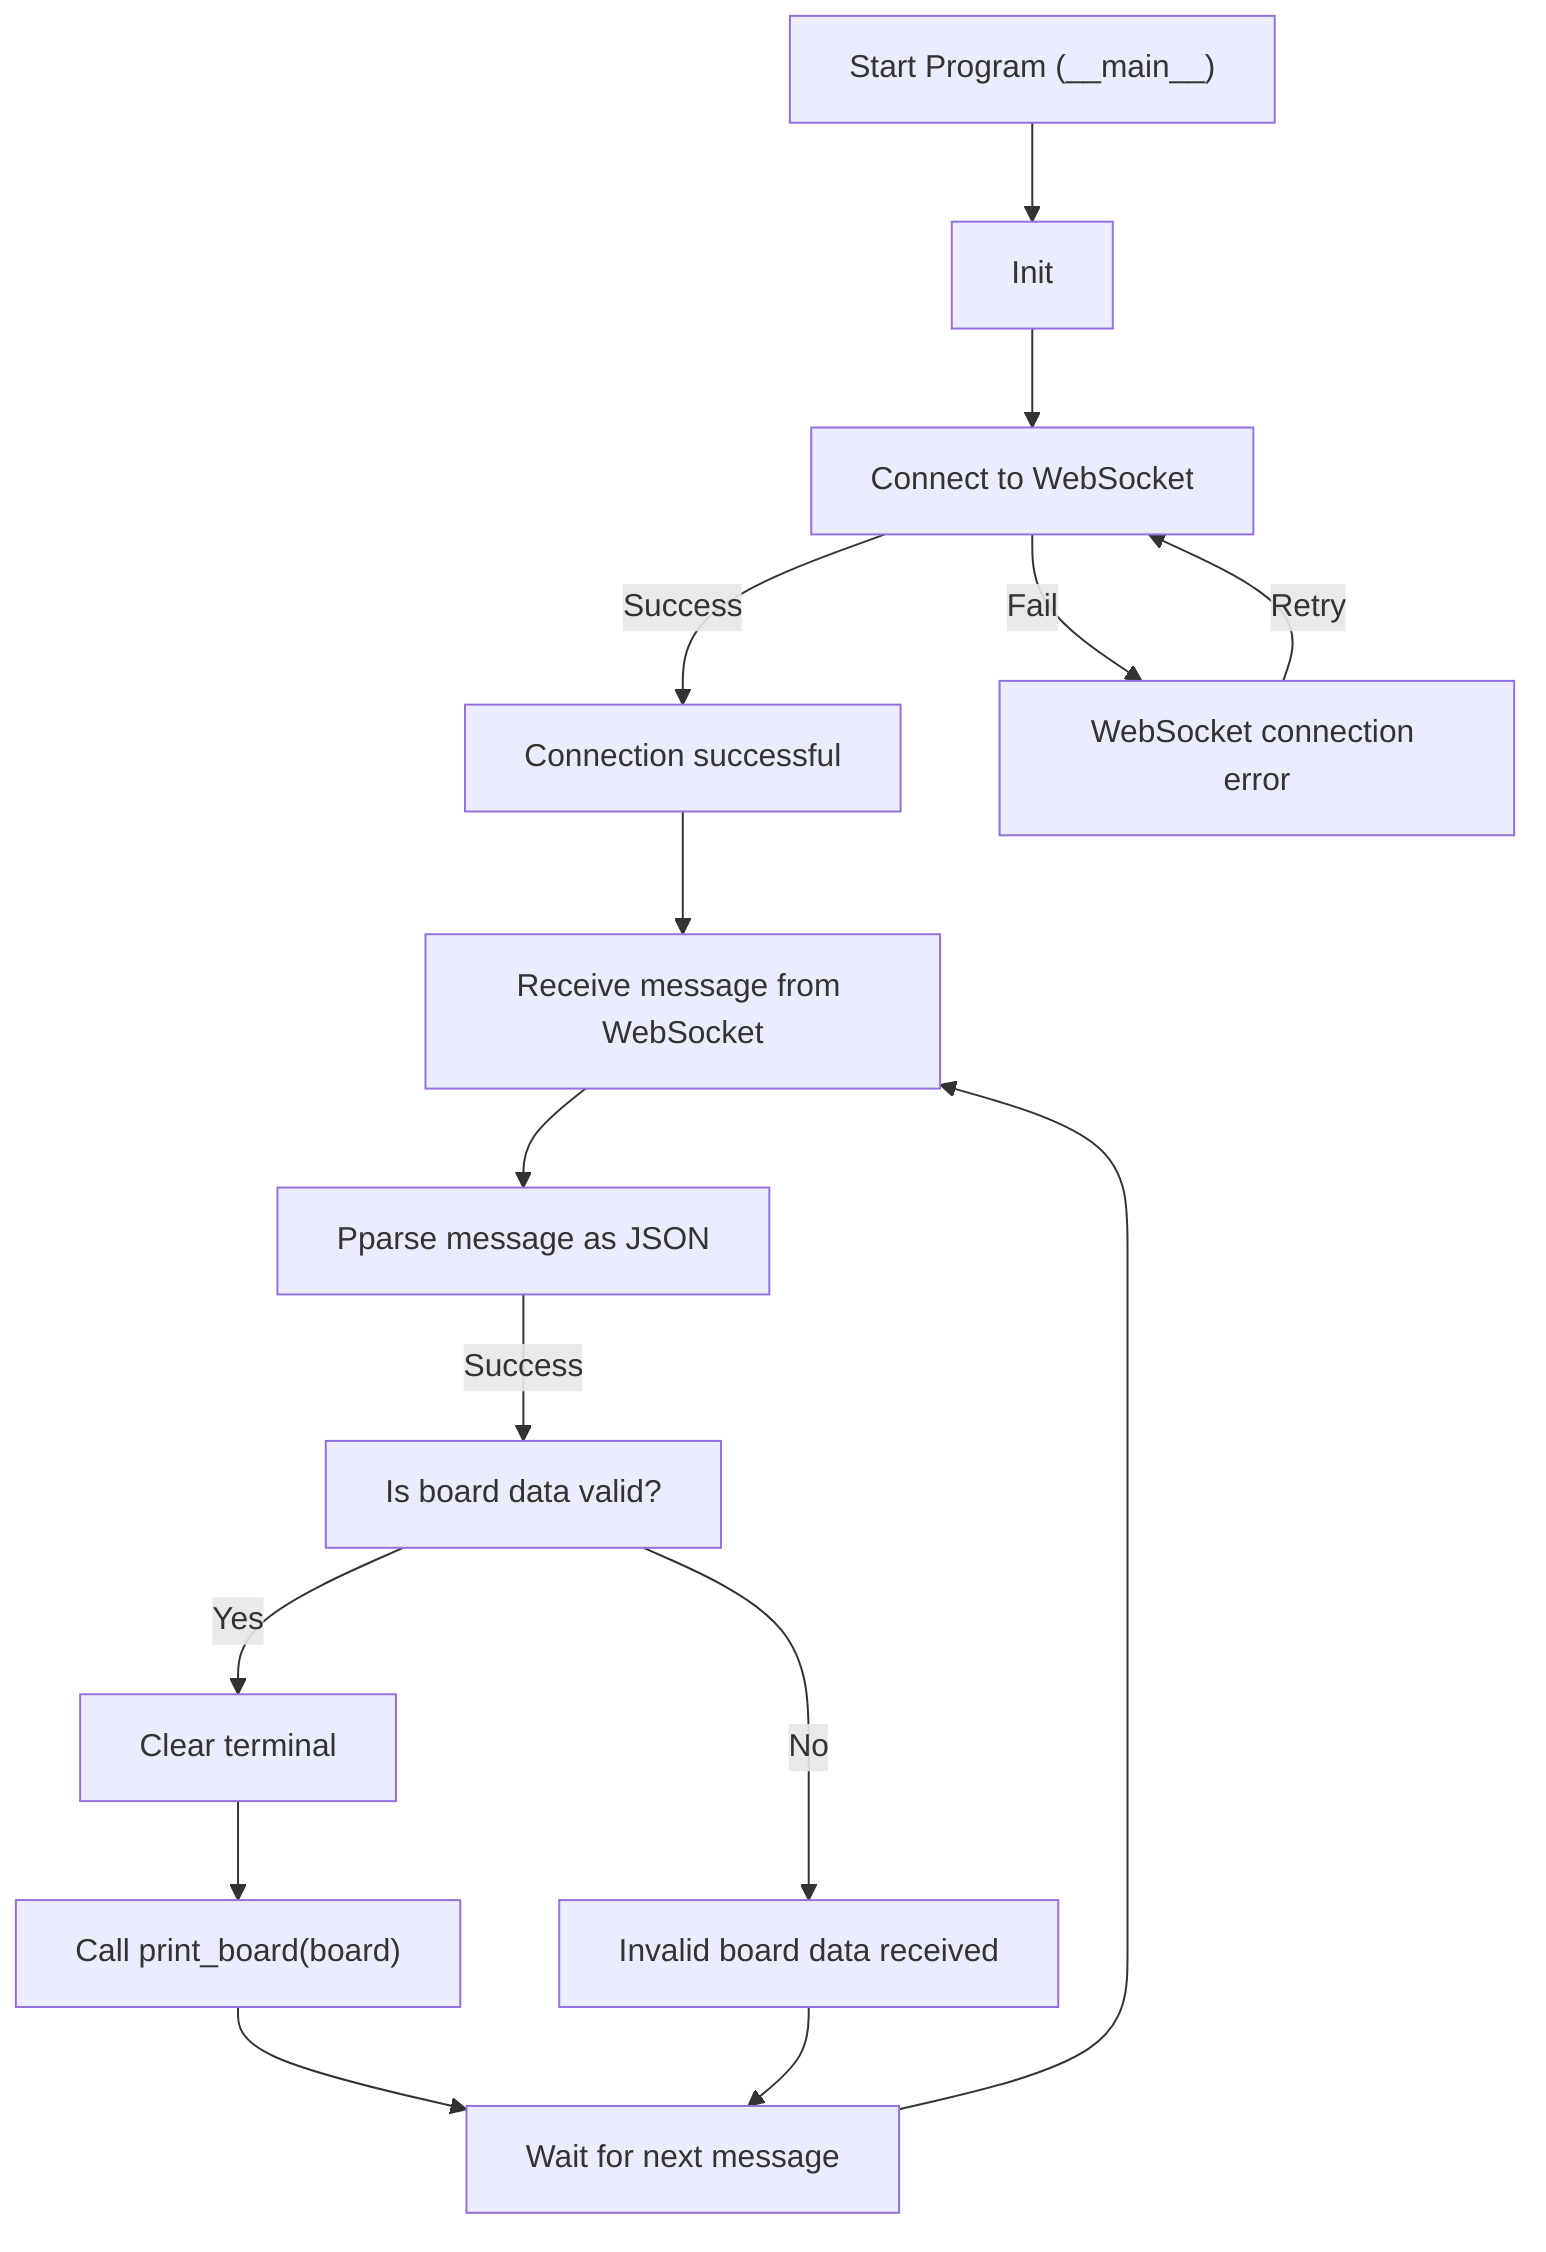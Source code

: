 flowchart TD
    Start["Start Program (__main__)"]
    Connect["Connect to WebSocket"]
    Success["Connection successful"]
    Receive["Receive message from WebSocket"]
    ParseJSON["Pparse message as JSON"]
    ValidBoard["Is board data valid?"]
    Clear["Clear terminal"]
    PrintBoard["Call print_board(board)"]
    Invalid["Invalid board data received"]
    Continue["Wait for next message"]
    Error["WebSocket connection error"]

    Start --> Init --> Connect
    Connect -->|Success| Success
    Success --> Receive
    Receive --> ParseJSON
    ParseJSON -->|Success| ValidBoard
    ValidBoard -->|Yes| Clear --> PrintBoard --> Continue
    ValidBoard -->|No| Invalid --> Continue
    Continue --> Receive
    Connect -->|Fail| Error
    Error -->|Retry| Connect